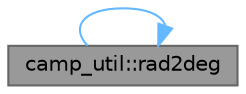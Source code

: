 digraph "camp_util::rad2deg"
{
 // LATEX_PDF_SIZE
  bgcolor="transparent";
  edge [fontname=Helvetica,fontsize=10,labelfontname=Helvetica,labelfontsize=10];
  node [fontname=Helvetica,fontsize=10,shape=box,height=0.2,width=0.4];
  rankdir="LR";
  Node1 [label="camp_util::rad2deg",height=0.2,width=0.4,color="gray40", fillcolor="grey60", style="filled", fontcolor="black",tooltip="Convert radians to degrees."];
  Node1 -> Node1 [color="steelblue1",style="solid"];
}
